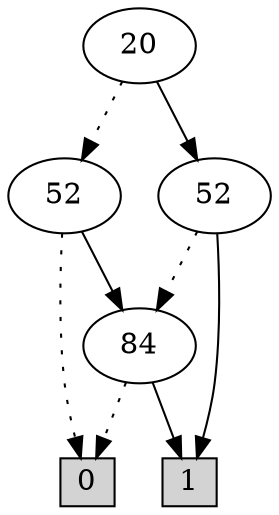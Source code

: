 digraph G {
0 [shape=box, label="0", style=filled, shape=box, height=0.3, width=0.3];
1 [shape=box, label="1", style=filled, shape=box, height=0.3, width=0.3];
1470 [label="20"];
1470 -> 1468 [style=dotted];
1470 -> 1469 [style=filled];
1468 [label="52"];
1468 -> 0 [style=dotted];
1468 -> 170 [style=filled];
170 [label="84"];
170 -> 0 [style=dotted];
170 -> 1 [style=filled];
1469 [label="52"];
1469 -> 170 [style=dotted];
1469 -> 1 [style=filled];
}
